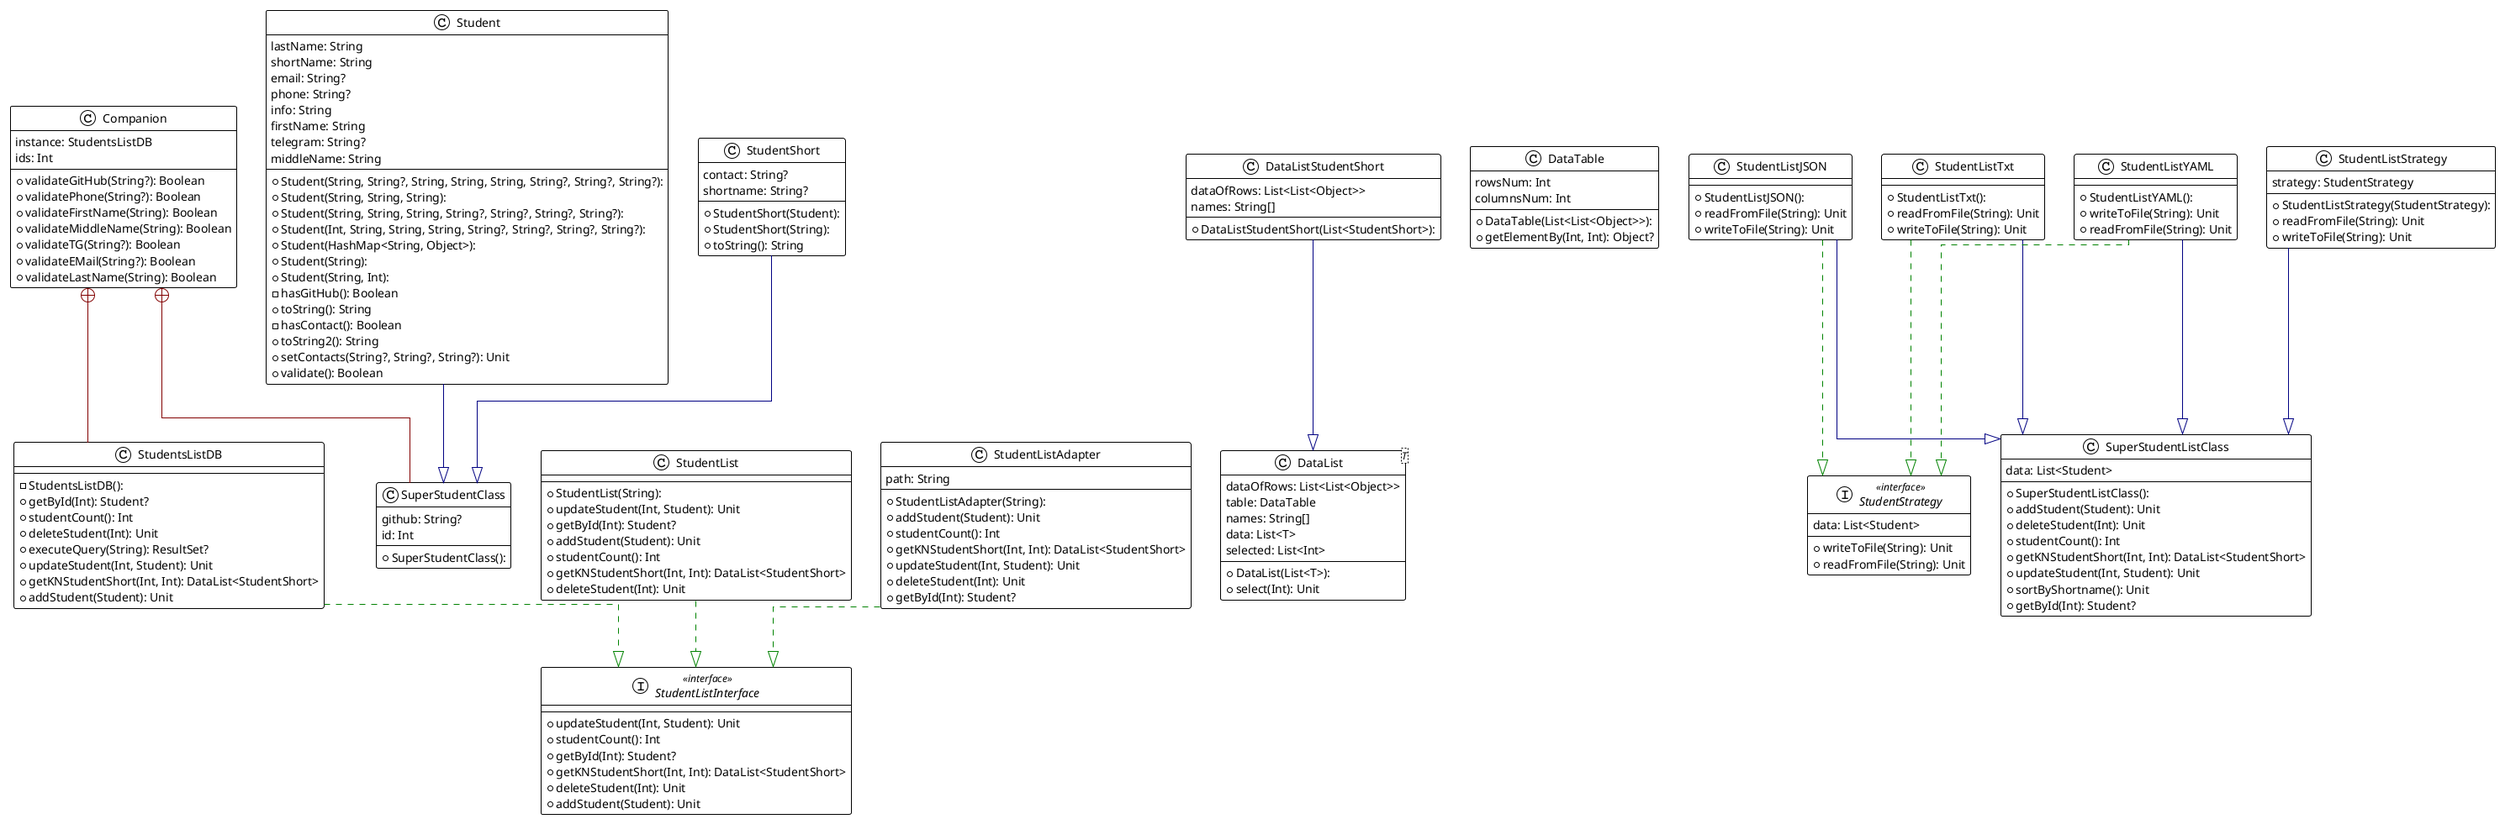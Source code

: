 @startuml

!theme plain
top to bottom direction
skinparam linetype ortho

class Companion {
   instance: StudentsListDB
}
class Companion {
  + validateGitHub(String?): Boolean
  + validatePhone(String?): Boolean
  + validateFirstName(String): Boolean
  + validateMiddleName(String): Boolean
  + validateTG(String?): Boolean
  + validateEMail(String?): Boolean
  + validateLastName(String): Boolean
   ids: Int
}
class DataList<T> {
  + DataList(List<T>): 
  + select(Int): Unit
   dataOfRows: List<List<Object>>
   table: DataTable
   names: String[]
   data: List<T>
   selected: List<Int>
}
class DataListStudentShort {
  + DataListStudentShort(List<StudentShort>): 
   dataOfRows: List<List<Object>>
   names: String[]
}
class DataTable {
  + DataTable(List<List<Object>>): 
  + getElementBy(Int, Int): Object?
   rowsNum: Int
   columnsNum: Int
}
class Student {
  + Student(String, String?, String, String, String, String?, String?, String?): 
  + Student(String, String, String): 
  + Student(String, String, String, String?, String?, String?, String?): 
  + Student(Int, String, String, String, String?, String?, String?, String?): 
  + Student(HashMap<String, Object>): 
  + Student(String): 
  + Student(String, Int): 
  - hasGitHub(): Boolean
  + toString(): String
  - hasContact(): Boolean
  + toString2(): String
  + setContacts(String?, String?, String?): Unit
  + validate(): Boolean
   lastName: String
   shortName: String
   email: String?
   phone: String?
   info: String
   firstName: String
   telegram: String?
   middleName: String
}
class StudentList {
  + StudentList(String): 
  + updateStudent(Int, Student): Unit
  + getById(Int): Student?
  + addStudent(Student): Unit
  + studentCount(): Int
  + getKNStudentShort(Int, Int): DataList<StudentShort>
  + deleteStudent(Int): Unit
}
class StudentListAdapter {
  + StudentListAdapter(String): 
  + addStudent(Student): Unit
  + studentCount(): Int
  + getKNStudentShort(Int, Int): DataList<StudentShort>
  + updateStudent(Int, Student): Unit
  + deleteStudent(Int): Unit
  + getById(Int): Student?
   path: String
}
interface StudentListInterface << interface >> {
  + updateStudent(Int, Student): Unit
  + studentCount(): Int
  + getById(Int): Student?
  + getKNStudentShort(Int, Int): DataList<StudentShort>
  + deleteStudent(Int): Unit
  + addStudent(Student): Unit
}
class StudentListJSON {
  + StudentListJSON(): 
  + readFromFile(String): Unit
  + writeToFile(String): Unit
}
class StudentListStrategy {
  + StudentListStrategy(StudentStrategy): 
  + readFromFile(String): Unit
  + writeToFile(String): Unit
   strategy: StudentStrategy
}
class StudentListTxt {
  + StudentListTxt(): 
  + readFromFile(String): Unit
  + writeToFile(String): Unit
}
class StudentListYAML {
  + StudentListYAML(): 
  + writeToFile(String): Unit
  + readFromFile(String): Unit
}
class StudentShort {
  + StudentShort(Student): 
  + StudentShort(String): 
  + toString(): String
   contact: String?
   shortname: String?
}
interface StudentStrategy << interface >> {
  + writeToFile(String): Unit
  + readFromFile(String): Unit
   data: List<Student>
}
class StudentsListDB {
  - StudentsListDB(): 
  + getById(Int): Student?
  + studentCount(): Int
  + deleteStudent(Int): Unit
  + executeQuery(String): ResultSet?
  + updateStudent(Int, Student): Unit
  + getKNStudentShort(Int, Int): DataList<StudentShort>
  + addStudent(Student): Unit
}
class SuperStudentClass {
  + SuperStudentClass(): 
   github: String?
   id: Int
}
class SuperStudentListClass {
  + SuperStudentListClass(): 
  + addStudent(Student): Unit
  + deleteStudent(Int): Unit
  + studentCount(): Int
  + getKNStudentShort(Int, Int): DataList<StudentShort>
  + updateStudent(Int, Student): Unit
  + sortByShortname(): Unit
  + getById(Int): Student?
   data: List<Student>
}

Companion              +-[#820000,plain]-  StudentsListDB        
Companion              +-[#820000,plain]-  SuperStudentClass     
DataListStudentShort   -[#000082,plain]-^  DataList              
Student                -[#000082,plain]-^  SuperStudentClass     
StudentList            -[#008200,dashed]-^  StudentListInterface  
StudentListAdapter     -[#008200,dashed]-^  StudentListInterface  
StudentListJSON        -[#008200,dashed]-^  StudentStrategy       
StudentListJSON        -[#000082,plain]-^  SuperStudentListClass 
StudentListStrategy    -[#000082,plain]-^  SuperStudentListClass 
StudentListTxt         -[#008200,dashed]-^  StudentStrategy       
StudentListTxt         -[#000082,plain]-^  SuperStudentListClass 
StudentListYAML        -[#008200,dashed]-^  StudentStrategy       
StudentListYAML        -[#000082,plain]-^  SuperStudentListClass 
StudentShort           -[#000082,plain]-^  SuperStudentClass     
StudentsListDB         -[#008200,dashed]-^  StudentListInterface  
@enduml
